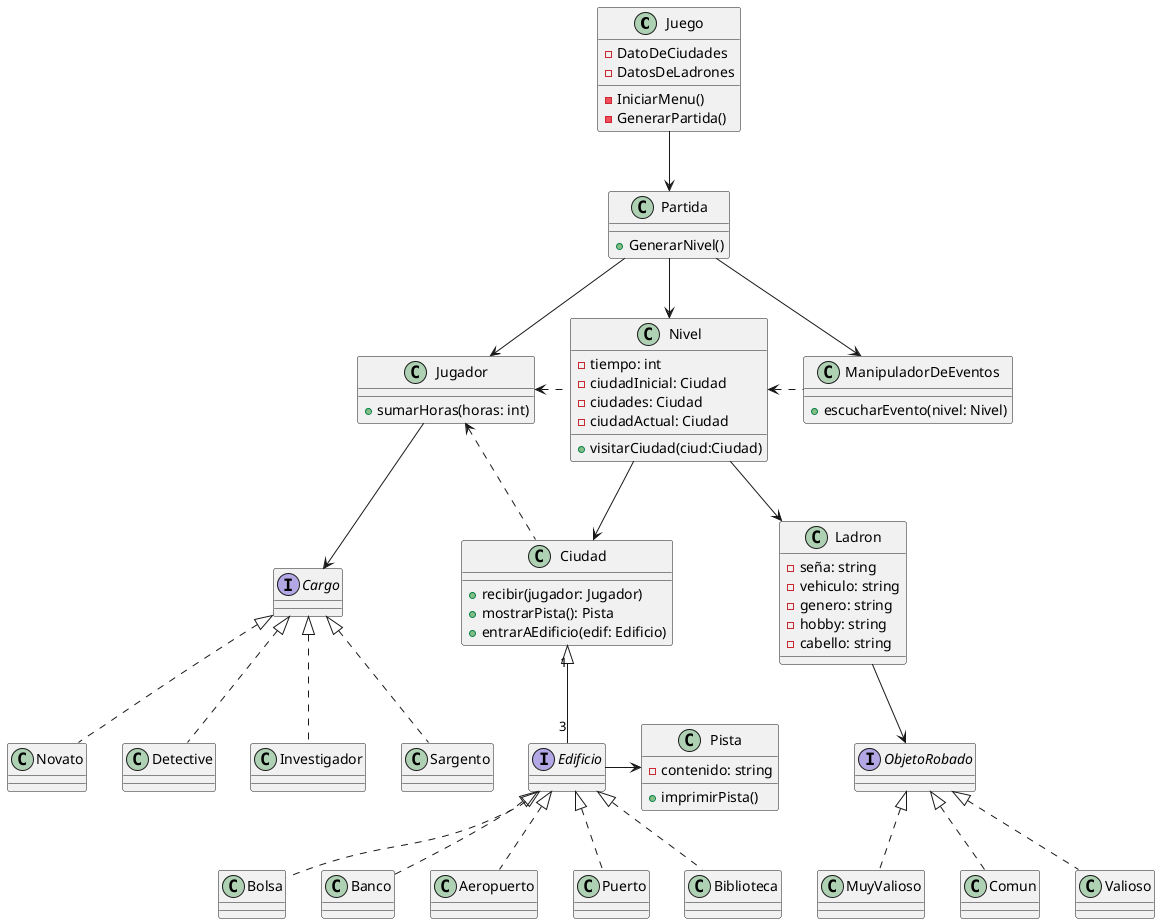 @startuml algoThief
class Juego {
    - DatoDeCiudades
    - DatosDeLadrones

    - IniciarMenu()
    - GenerarPartida()

}

class Partida {
    ' - jugador: Jugador
    ' - ladron: Ladron
    + GenerarNivel()
}

class Nivel {
    ' A futuro podria ser una fecha (date)
    - tiempo: int
    - ciudadInicial: Ciudad
    - ciudades: Ciudad
    - ciudadActual: Ciudad

    + visitarCiudad(ciud:Ciudad)

}

class ManipuladorDeEventos {
    + escucharEvento(nivel: Nivel)
}

class Jugador {
    + sumarHoras(horas: int)
}

class Ciudad {
    + recibir(jugador: Jugador)
    + mostrarPista(): Pista
    + entrarAEdificio(edif: Edificio)
}

interface Cargo{}
class Novato{}
class Detective{}
class Investigador{}
class Sargento{}

class Pista{
    - contenido: string
    ' + mostrarGraficos()
     + imprimirPista()
}

class Aeropuerto{}
class Puerto{}
class Biblioteca{}
class Bolsa{}
class Banco{}

class Ladron{
  - seña: string
  - vehiculo: string
  - genero: string
  - hobby: string
  - cabello: string
}

interface ObjetoRobado{}
class Comun{}
class Valioso{}
class MuyValioso{}

interface Edificio {
}

Jugador --> Cargo

Cargo <|.. Novato
Cargo <|.. Detective
Cargo <|.. Investigador
Cargo <|.. Sargento

Ciudad "1" <|-- "3" Edificio
Edificio <|.. Aeropuerto
Edificio <|.. Puerto
Edificio <|.. Biblioteca
Edificio <|.. Bolsa
Edificio <|.. Banco

Edificio -> Pista

ObjetoRobado <|.. Comun
ObjetoRobado <|.. Valioso
ObjetoRobado <|.. MuyValioso

Juego --> Partida

Partida --> ManipuladorDeEventos
Partida --> Jugador
Partida --> Nivel

Nivel --> Ciudad
Nivel --> Ladron
Nivel <. ManipuladorDeEventos


Jugador <. Nivel
Jugador <. Ciudad

Ladron --> ObjetoRobado

@enduml